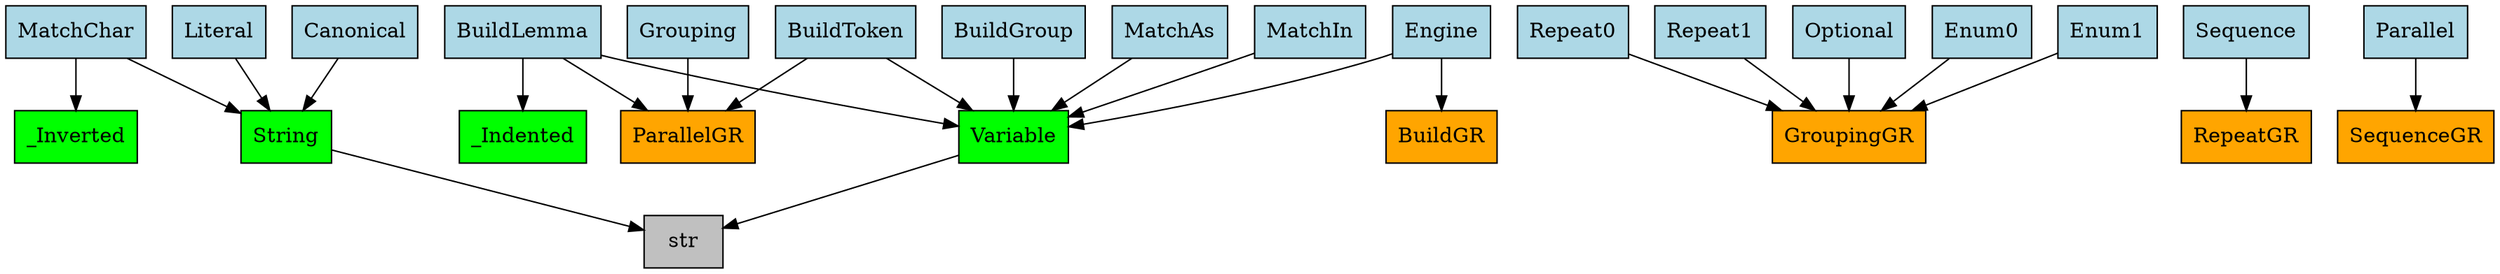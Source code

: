 digraph {
	0 [label=BuildToken fillcolor=lightblue shape=rect style=filled]
	1 [label=Variable fillcolor=lime shape=rect style=filled]
	2 [label=ParallelGR fillcolor=orange shape=rect style=filled]
	3 [label=BuildLemma fillcolor=lightblue shape=rect style=filled]
	4 [label=_Indented fillcolor=lime shape=rect style=filled]
	5 [label=BuildGroup fillcolor=lightblue shape=rect style=filled]
	6 [label=MatchChar fillcolor=lightblue shape=rect style=filled]
	7 [label=_Inverted fillcolor=lime shape=rect style=filled]
	8 [label=String fillcolor=lime shape=rect style=filled]
	9 [label=MatchAs fillcolor=lightblue shape=rect style=filled]
	10 [label=MatchIn fillcolor=lightblue shape=rect style=filled]
	11 [label=Literal fillcolor=lightblue shape=rect style=filled]
	12 [label=Canonical fillcolor=lightblue shape=rect style=filled]
	13 [label=Grouping fillcolor=lightblue shape=rect style=filled]
	14 [label=Repeat0 fillcolor=lightblue shape=rect style=filled]
	15 [label=GroupingGR fillcolor=orange shape=rect style=filled]
	16 [label=Repeat1 fillcolor=lightblue shape=rect style=filled]
	17 [label=Optional fillcolor=lightblue shape=rect style=filled]
	18 [label=Enum0 fillcolor=lightblue shape=rect style=filled]
	19 [label=Enum1 fillcolor=lightblue shape=rect style=filled]
	20 [label=Sequence fillcolor=lightblue shape=rect style=filled]
	21 [label=RepeatGR fillcolor=orange shape=rect style=filled]
	22 [label=Parallel fillcolor=lightblue shape=rect style=filled]
	23 [label=SequenceGR fillcolor=orange shape=rect style=filled]
	24 [label=Engine fillcolor=lightblue shape=rect style=filled]
	25 [label=BuildGR fillcolor=orange shape=rect style=filled]
	26 [label=str fillcolor=gray shape=rect style=filled]
	0 -> 1
	0 -> 2
	3 -> 4
	3 -> 1
	3 -> 2
	5 -> 1
	6 -> 7
	6 -> 8
	9 -> 1
	10 -> 1
	11 -> 8
	12 -> 8
	13 -> 2
	14 -> 15
	16 -> 15
	17 -> 15
	18 -> 15
	19 -> 15
	20 -> 21
	22 -> 23
	24 -> 25
	24 -> 1
	1 -> 26
	8 -> 26
}
